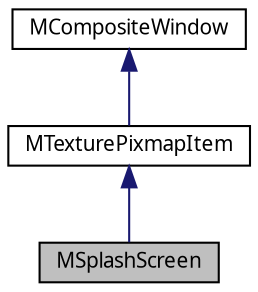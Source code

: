 digraph G
{
  edge [fontname="FreeSans.ttf",fontsize="10",labelfontname="FreeSans.ttf",labelfontsize="10"];
  node [fontname="FreeSans.ttf",fontsize="10",shape=record];
  Node1 [label="MSplashScreen",height=0.2,width=0.4,color="black", fillcolor="grey75", style="filled" fontcolor="black"];
  Node2 -> Node1 [dir=back,color="midnightblue",fontsize="10",style="solid",fontname="FreeSans.ttf"];
  Node2 [label="MTexturePixmapItem",height=0.2,width=0.4,color="black", fillcolor="white", style="filled",URL="$class_m_texture_pixmap_item.html"];
  Node3 -> Node2 [dir=back,color="midnightblue",fontsize="10",style="solid",fontname="FreeSans.ttf"];
  Node3 [label="MCompositeWindow",height=0.2,width=0.4,color="black", fillcolor="white", style="filled",URL="$class_m_composite_window.html"];
}
